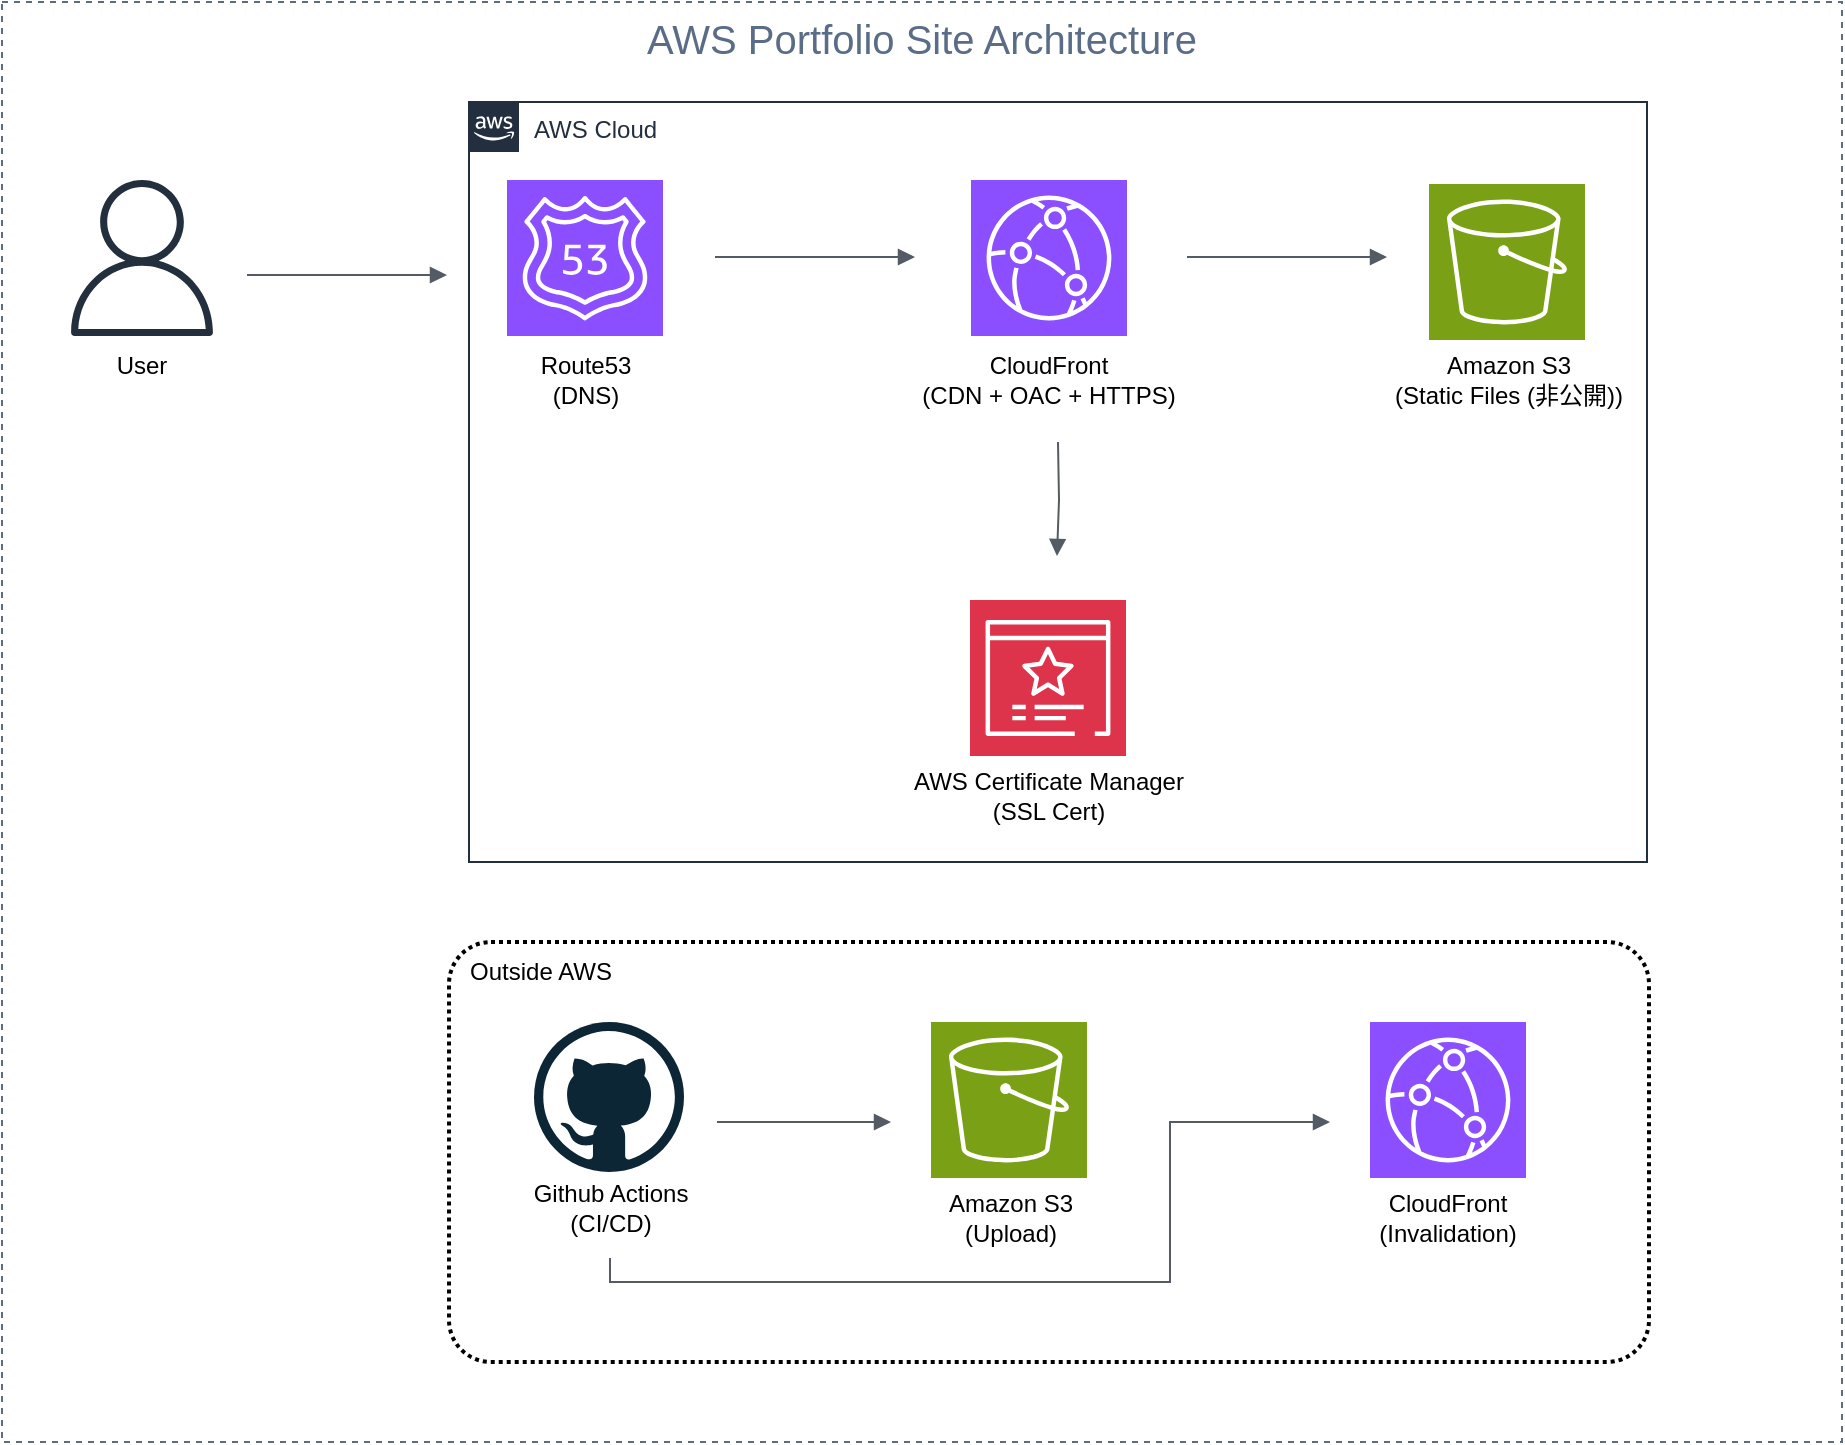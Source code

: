 <mxfile version="28.1.1">
  <diagram name="ページ1" id="tUgcXEpOmgglvWfQNpQ3">
    <mxGraphModel dx="2505" dy="874" grid="1" gridSize="10" guides="1" tooltips="1" connect="1" arrows="1" fold="1" page="1" pageScale="1" pageWidth="827" pageHeight="1169" math="0" shadow="0">
      <root>
        <mxCell id="0" />
        <mxCell id="1" parent="0" />
        <mxCell id="bCrB_X___vxIP5thywsW-2" value="" style="sketch=0;points=[[0,0,0],[0.25,0,0],[0.5,0,0],[0.75,0,0],[1,0,0],[0,1,0],[0.25,1,0],[0.5,1,0],[0.75,1,0],[1,1,0],[0,0.25,0],[0,0.5,0],[0,0.75,0],[1,0.25,0],[1,0.5,0],[1,0.75,0]];outlineConnect=0;fontColor=#232F3E;fillColor=#8C4FFF;strokeColor=#ffffff;dashed=0;verticalLabelPosition=bottom;verticalAlign=top;align=center;html=1;fontSize=12;fontStyle=0;aspect=fixed;shape=mxgraph.aws4.resourceIcon;resIcon=mxgraph.aws4.route_53;" vertex="1" parent="1">
          <mxGeometry x="232.5" y="99" width="78" height="78" as="geometry" />
        </mxCell>
        <mxCell id="bCrB_X___vxIP5thywsW-3" value="" style="sketch=0;points=[[0,0,0],[0.25,0,0],[0.5,0,0],[0.75,0,0],[1,0,0],[0,1,0],[0.25,1,0],[0.5,1,0],[0.75,1,0],[1,1,0],[0,0.25,0],[0,0.5,0],[0,0.75,0],[1,0.25,0],[1,0.5,0],[1,0.75,0]];outlineConnect=0;fontColor=#232F3E;fillColor=#8C4FFF;strokeColor=#ffffff;dashed=0;verticalLabelPosition=bottom;verticalAlign=top;align=center;html=1;fontSize=12;fontStyle=0;aspect=fixed;shape=mxgraph.aws4.resourceIcon;resIcon=mxgraph.aws4.cloudfront;" vertex="1" parent="1">
          <mxGeometry x="464.5" y="99" width="78" height="78" as="geometry" />
        </mxCell>
        <mxCell id="bCrB_X___vxIP5thywsW-6" value="" style="dashed=0;outlineConnect=0;html=1;align=center;labelPosition=center;verticalLabelPosition=bottom;verticalAlign=top;shape=mxgraph.weblogos.github" vertex="1" parent="1">
          <mxGeometry x="246" y="520" width="75" height="75" as="geometry" />
        </mxCell>
        <mxCell id="bCrB_X___vxIP5thywsW-12" value="" style="sketch=0;points=[[0,0,0],[0.25,0,0],[0.5,0,0],[0.75,0,0],[1,0,0],[0,1,0],[0.25,1,0],[0.5,1,0],[0.75,1,0],[1,1,0],[0,0.25,0],[0,0.5,0],[0,0.75,0],[1,0.25,0],[1,0.5,0],[1,0.75,0]];outlineConnect=0;fontColor=#232F3E;fillColor=#7AA116;strokeColor=#ffffff;dashed=0;verticalLabelPosition=bottom;verticalAlign=top;align=center;html=1;fontSize=12;fontStyle=0;aspect=fixed;shape=mxgraph.aws4.resourceIcon;resIcon=mxgraph.aws4.s3;" vertex="1" parent="1">
          <mxGeometry x="444.5" y="520" width="78" height="78" as="geometry" />
        </mxCell>
        <mxCell id="bCrB_X___vxIP5thywsW-13" value="" style="edgeStyle=orthogonalEdgeStyle;html=1;endArrow=block;elbow=vertical;startArrow=none;endFill=1;strokeColor=#545B64;rounded=0;" edge="1" parent="1">
          <mxGeometry width="100" relative="1" as="geometry">
            <mxPoint x="102.5" y="146.5" as="sourcePoint" />
            <mxPoint x="202.5" y="146.5" as="targetPoint" />
          </mxGeometry>
        </mxCell>
        <mxCell id="bCrB_X___vxIP5thywsW-14" value="" style="edgeStyle=orthogonalEdgeStyle;html=1;endArrow=block;elbow=vertical;startArrow=none;endFill=1;strokeColor=#545B64;rounded=0;" edge="1" parent="1">
          <mxGeometry width="100" relative="1" as="geometry">
            <mxPoint x="336.5" y="137.5" as="sourcePoint" />
            <mxPoint x="436.5" y="137.5" as="targetPoint" />
          </mxGeometry>
        </mxCell>
        <mxCell id="bCrB_X___vxIP5thywsW-15" value="" style="edgeStyle=orthogonalEdgeStyle;html=1;endArrow=block;elbow=vertical;startArrow=none;endFill=1;strokeColor=#545B64;rounded=0;" edge="1" parent="1">
          <mxGeometry width="100" relative="1" as="geometry">
            <mxPoint x="572.5" y="137.5" as="sourcePoint" />
            <mxPoint x="672.5" y="137.5" as="targetPoint" />
          </mxGeometry>
        </mxCell>
        <mxCell id="bCrB_X___vxIP5thywsW-17" value="AWS Cloud" style="points=[[0,0],[0.25,0],[0.5,0],[0.75,0],[1,0],[1,0.25],[1,0.5],[1,0.75],[1,1],[0.75,1],[0.5,1],[0.25,1],[0,1],[0,0.75],[0,0.5],[0,0.25]];outlineConnect=0;gradientColor=none;html=1;whiteSpace=wrap;fontSize=12;fontStyle=0;container=1;pointerEvents=0;collapsible=0;recursiveResize=0;shape=mxgraph.aws4.group;grIcon=mxgraph.aws4.group_aws_cloud_alt;strokeColor=#232F3E;fillColor=none;verticalAlign=top;align=left;spacingLeft=30;fontColor=#232F3E;dashed=0;" vertex="1" parent="1">
          <mxGeometry x="213.5" y="60" width="589" height="380" as="geometry" />
        </mxCell>
        <mxCell id="bCrB_X___vxIP5thywsW-19" value="Route53&lt;div&gt;(DNS)&lt;/div&gt;" style="text;html=1;align=center;verticalAlign=middle;whiteSpace=wrap;rounded=0;" vertex="1" parent="bCrB_X___vxIP5thywsW-17">
          <mxGeometry x="28" y="124" width="60" height="30" as="geometry" />
        </mxCell>
        <mxCell id="bCrB_X___vxIP5thywsW-22" value="CloudFront&lt;div&gt;(CDN + OAC + HTTPS)&lt;/div&gt;" style="text;html=1;align=center;verticalAlign=middle;whiteSpace=wrap;rounded=0;" vertex="1" parent="bCrB_X___vxIP5thywsW-17">
          <mxGeometry x="224.25" y="124" width="130.5" height="30" as="geometry" />
        </mxCell>
        <mxCell id="bCrB_X___vxIP5thywsW-16" value="" style="edgeStyle=orthogonalEdgeStyle;html=1;endArrow=block;elbow=vertical;startArrow=none;endFill=1;strokeColor=#545B64;rounded=0;" edge="1" parent="bCrB_X___vxIP5thywsW-17">
          <mxGeometry width="100" relative="1" as="geometry">
            <mxPoint x="294.5" y="170" as="sourcePoint" />
            <mxPoint x="294" y="227" as="targetPoint" />
            <Array as="points" />
          </mxGeometry>
        </mxCell>
        <mxCell id="bCrB_X___vxIP5thywsW-11" value="" style="sketch=0;points=[[0,0,0],[0.25,0,0],[0.5,0,0],[0.75,0,0],[1,0,0],[0,1,0],[0.25,1,0],[0.5,1,0],[0.75,1,0],[1,1,0],[0,0.25,0],[0,0.5,0],[0,0.75,0],[1,0.25,0],[1,0.5,0],[1,0.75,0]];outlineConnect=0;fontColor=#232F3E;fillColor=#DD344C;strokeColor=#ffffff;dashed=0;verticalLabelPosition=bottom;verticalAlign=top;align=center;html=1;fontSize=12;fontStyle=0;aspect=fixed;shape=mxgraph.aws4.resourceIcon;resIcon=mxgraph.aws4.certificate_manager_3;" vertex="1" parent="bCrB_X___vxIP5thywsW-17">
          <mxGeometry x="250.5" y="249" width="78" height="78" as="geometry" />
        </mxCell>
        <mxCell id="bCrB_X___vxIP5thywsW-23" value="Amazon S3&lt;div&gt;(Static Files (非公開))&lt;/div&gt;" style="text;html=1;align=center;verticalAlign=middle;resizable=0;points=[];autosize=1;strokeColor=none;fillColor=none;" vertex="1" parent="bCrB_X___vxIP5thywsW-17">
          <mxGeometry x="449" y="119" width="140" height="40" as="geometry" />
        </mxCell>
        <mxCell id="bCrB_X___vxIP5thywsW-24" value="AWS Certificate Manager&lt;div&gt;(SSL Cert)&lt;/div&gt;" style="text;html=1;align=center;verticalAlign=middle;resizable=0;points=[];autosize=1;strokeColor=none;fillColor=none;" vertex="1" parent="bCrB_X___vxIP5thywsW-17">
          <mxGeometry x="209.5" y="327" width="160" height="40" as="geometry" />
        </mxCell>
        <mxCell id="bCrB_X___vxIP5thywsW-1" value="" style="sketch=0;points=[[0,0,0],[0.25,0,0],[0.5,0,0],[0.75,0,0],[1,0,0],[0,1,0],[0.25,1,0],[0.5,1,0],[0.75,1,0],[1,1,0],[0,0.25,0],[0,0.5,0],[0,0.75,0],[1,0.25,0],[1,0.5,0],[1,0.75,0]];outlineConnect=0;fontColor=#232F3E;fillColor=#7AA116;strokeColor=#ffffff;dashed=0;verticalLabelPosition=bottom;verticalAlign=top;align=center;html=1;fontSize=12;fontStyle=0;aspect=fixed;shape=mxgraph.aws4.resourceIcon;resIcon=mxgraph.aws4.s3;" vertex="1" parent="bCrB_X___vxIP5thywsW-17">
          <mxGeometry x="480" y="41" width="78" height="78" as="geometry" />
        </mxCell>
        <mxCell id="bCrB_X___vxIP5thywsW-18" value="User" style="text;html=1;align=center;verticalAlign=middle;whiteSpace=wrap;rounded=0;" vertex="1" parent="1">
          <mxGeometry x="20" y="177" width="60" height="30" as="geometry" />
        </mxCell>
        <mxCell id="bCrB_X___vxIP5thywsW-25" value="Github Actions&lt;div&gt;(CI/CD)&lt;/div&gt;" style="text;html=1;align=center;verticalAlign=middle;resizable=0;points=[];autosize=1;strokeColor=none;fillColor=none;" vertex="1" parent="1">
          <mxGeometry x="233.5" y="593" width="100" height="40" as="geometry" />
        </mxCell>
        <mxCell id="bCrB_X___vxIP5thywsW-26" value="Amazon S3&lt;div&gt;(Upload)&lt;/div&gt;" style="text;html=1;align=center;verticalAlign=middle;resizable=0;points=[];autosize=1;strokeColor=none;fillColor=none;" vertex="1" parent="1">
          <mxGeometry x="438.5" y="598" width="90" height="40" as="geometry" />
        </mxCell>
        <mxCell id="bCrB_X___vxIP5thywsW-27" value="" style="sketch=0;points=[[0,0,0],[0.25,0,0],[0.5,0,0],[0.75,0,0],[1,0,0],[0,1,0],[0.25,1,0],[0.5,1,0],[0.75,1,0],[1,1,0],[0,0.25,0],[0,0.5,0],[0,0.75,0],[1,0.25,0],[1,0.5,0],[1,0.75,0]];outlineConnect=0;fontColor=#232F3E;fillColor=#8C4FFF;strokeColor=#ffffff;dashed=0;verticalLabelPosition=bottom;verticalAlign=top;align=center;html=1;fontSize=12;fontStyle=0;aspect=fixed;shape=mxgraph.aws4.resourceIcon;resIcon=mxgraph.aws4.cloudfront;" vertex="1" parent="1">
          <mxGeometry x="664" y="520" width="78" height="78" as="geometry" />
        </mxCell>
        <mxCell id="bCrB_X___vxIP5thywsW-29" value="CloudFront&lt;br&gt;(Invalidation)" style="text;html=1;align=center;verticalAlign=middle;whiteSpace=wrap;rounded=0;" vertex="1" parent="1">
          <mxGeometry x="673" y="603" width="60" height="30" as="geometry" />
        </mxCell>
        <mxCell id="bCrB_X___vxIP5thywsW-41" value="" style="rounded=1;arcSize=10;dashed=1;fillColor=none;gradientColor=none;dashPattern=1 1;strokeWidth=2;" vertex="1" parent="1">
          <mxGeometry x="203.5" y="480" width="600" height="210" as="geometry" />
        </mxCell>
        <mxCell id="bCrB_X___vxIP5thywsW-46" value="" style="edgeStyle=orthogonalEdgeStyle;html=1;endArrow=block;elbow=vertical;startArrow=none;endFill=1;strokeColor=#545B64;rounded=0;" edge="1" parent="1">
          <mxGeometry width="100" relative="1" as="geometry">
            <mxPoint x="337.5" y="570" as="sourcePoint" />
            <mxPoint x="424.5" y="570" as="targetPoint" />
          </mxGeometry>
        </mxCell>
        <mxCell id="bCrB_X___vxIP5thywsW-47" value="" style="edgeStyle=orthogonalEdgeStyle;html=1;endArrow=block;elbow=vertical;startArrow=none;endFill=1;strokeColor=#545B64;rounded=0;" edge="1" parent="1">
          <mxGeometry width="100" relative="1" as="geometry">
            <mxPoint x="284" y="638" as="sourcePoint" />
            <mxPoint x="644" y="570" as="targetPoint" />
            <Array as="points">
              <mxPoint x="284" y="650" />
              <mxPoint x="564" y="650" />
              <mxPoint x="564" y="570" />
            </Array>
          </mxGeometry>
        </mxCell>
        <mxCell id="bCrB_X___vxIP5thywsW-49" value="Outside AWS" style="text;html=1;align=center;verticalAlign=middle;resizable=0;points=[];autosize=1;strokeColor=none;fillColor=none;" vertex="1" parent="1">
          <mxGeometry x="203.5" y="480" width="90" height="30" as="geometry" />
        </mxCell>
        <mxCell id="bCrB_X___vxIP5thywsW-54" value="" style="sketch=0;outlineConnect=0;fontColor=#232F3E;gradientColor=none;fillColor=#232F3D;strokeColor=none;dashed=0;verticalLabelPosition=bottom;verticalAlign=top;align=center;html=1;fontSize=12;fontStyle=0;aspect=fixed;pointerEvents=1;shape=mxgraph.aws4.user;" vertex="1" parent="1">
          <mxGeometry x="11" y="99" width="78" height="78" as="geometry" />
        </mxCell>
        <mxCell id="bCrB_X___vxIP5thywsW-55" value="&lt;font style=&quot;font-size: 20px;&quot;&gt;AWS Portfolio Site Architecture&lt;/font&gt;" style="fillColor=none;strokeColor=#5A6C86;dashed=1;verticalAlign=top;fontStyle=0;fontColor=#5A6C86;whiteSpace=wrap;html=1;" vertex="1" parent="1">
          <mxGeometry x="-20" y="10" width="920" height="720" as="geometry" />
        </mxCell>
      </root>
    </mxGraphModel>
  </diagram>
</mxfile>
